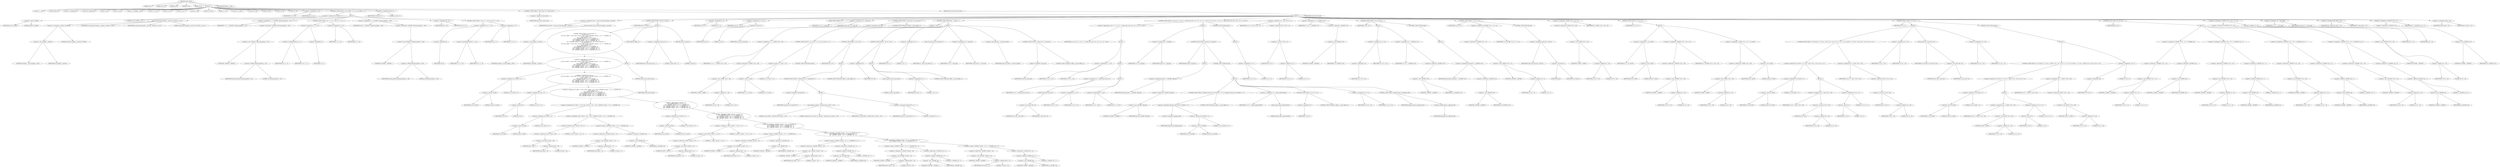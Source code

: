 digraph cache_insert {  
"1000119" [label = "(METHOD,cache_insert)" ]
"1000120" [label = "(PARAM,int a1)" ]
"1000121" [label = "(PARAM,void *cp)" ]
"1000122" [label = "(PARAM,int a3)" ]
"1000123" [label = "(PARAM,int a4)" ]
"1000124" [label = "(PARAM,int a5)" ]
"1000125" [label = "(BLOCK,,)" ]
"1000126" [label = "(LOCAL,v5: __int16)" ]
"1000127" [label = "(LOCAL,result: int)" ]
"1000128" [label = "(LOCAL,v7: unsigned int)" ]
"1000129" [label = "(LOCAL,v8: unsigned int)" ]
"1000130" [label = "(LOCAL,v9: int)" ]
"1000131" [label = "(LOCAL,v10: int)" ]
"1000132" [label = "(LOCAL,v11: unsigned __int16)" ]
"1000133" [label = "(LOCAL,v12: size_t)" ]
"1000134" [label = "(LOCAL,v13: int)" ]
"1000135" [label = "(LOCAL,v14: int *)" ]
"1000136" [label = "(LOCAL,v15: int)" ]
"1000137" [label = "(LOCAL,v16: char *)" ]
"1000138" [label = "(LOCAL,v17: int)" ]
"1000139" [label = "(LOCAL,v18: _BYTE *)" ]
"1000140" [label = "(LOCAL,v19: char)" ]
"1000141" [label = "(LOCAL,v20: int)" ]
"1000142" [label = "(LOCAL,v21: int)" ]
"1000143" [label = "(LOCAL,v22: int)" ]
"1000144" [label = "(<operator>.assignment,v5 = a5)" ]
"1000145" [label = "(IDENTIFIER,v5,v5 = a5)" ]
"1000146" [label = "(IDENTIFIER,a5,v5 = a5)" ]
"1000147" [label = "(CONTROL_STRUCTURE,if ( (a5 & 0x980) != 0 ),if ( (a5 & 0x980) != 0 ))" ]
"1000148" [label = "(<operator>.notEquals,(a5 & 0x980) != 0)" ]
"1000149" [label = "(<operator>.and,a5 & 0x980)" ]
"1000150" [label = "(IDENTIFIER,a5,a5 & 0x980)" ]
"1000151" [label = "(LITERAL,0x980,a5 & 0x980)" ]
"1000152" [label = "(LITERAL,0,(a5 & 0x980) != 0)" ]
"1000153" [label = "(BLOCK,,)" ]
"1000154" [label = "(log_query,log_query((unsigned __int16)a5 | 0x10000, a1, cp, 0))" ]
"1000155" [label = "(<operator>.or,(unsigned __int16)a5 | 0x10000)" ]
"1000156" [label = "(<operator>.cast,(unsigned __int16)a5)" ]
"1000157" [label = "(UNKNOWN,unsigned __int16,unsigned __int16)" ]
"1000158" [label = "(IDENTIFIER,a5,(unsigned __int16)a5)" ]
"1000159" [label = "(LITERAL,0x10000,(unsigned __int16)a5 | 0x10000)" ]
"1000160" [label = "(IDENTIFIER,a1,log_query((unsigned __int16)a5 | 0x10000, a1, cp, 0))" ]
"1000161" [label = "(IDENTIFIER,cp,log_query((unsigned __int16)a5 | 0x10000, a1, cp, 0))" ]
"1000162" [label = "(LITERAL,0,log_query((unsigned __int16)a5 | 0x10000, a1, cp, 0))" ]
"1000163" [label = "(<operator>.assignment,v7 = *(_DWORD *)(dnsmasq_daemon + 252))" ]
"1000164" [label = "(IDENTIFIER,v7,v7 = *(_DWORD *)(dnsmasq_daemon + 252))" ]
"1000165" [label = "(<operator>.indirection,*(_DWORD *)(dnsmasq_daemon + 252))" ]
"1000166" [label = "(<operator>.cast,(_DWORD *)(dnsmasq_daemon + 252))" ]
"1000167" [label = "(UNKNOWN,_DWORD *,_DWORD *)" ]
"1000168" [label = "(<operator>.addition,dnsmasq_daemon + 252)" ]
"1000169" [label = "(IDENTIFIER,dnsmasq_daemon,dnsmasq_daemon + 252)" ]
"1000170" [label = "(LITERAL,252,dnsmasq_daemon + 252)" ]
"1000171" [label = "(CONTROL_STRUCTURE,if ( a4 <= v7 || !v7 ),if ( a4 <= v7 || !v7 ))" ]
"1000172" [label = "(<operator>.logicalOr,a4 <= v7 || !v7)" ]
"1000173" [label = "(<operator>.lessEqualsThan,a4 <= v7)" ]
"1000174" [label = "(IDENTIFIER,a4,a4 <= v7)" ]
"1000175" [label = "(IDENTIFIER,v7,a4 <= v7)" ]
"1000176" [label = "(<operator>.logicalNot,!v7)" ]
"1000177" [label = "(IDENTIFIER,v7,!v7)" ]
"1000178" [label = "(<operator>.assignment,v7 = a4)" ]
"1000179" [label = "(IDENTIFIER,v7,v7 = a4)" ]
"1000180" [label = "(IDENTIFIER,a4,v7 = a4)" ]
"1000181" [label = "(<operator>.assignment,v8 = *(_DWORD *)(dnsmasq_daemon + 248))" ]
"1000182" [label = "(IDENTIFIER,v8,v8 = *(_DWORD *)(dnsmasq_daemon + 248))" ]
"1000183" [label = "(<operator>.indirection,*(_DWORD *)(dnsmasq_daemon + 248))" ]
"1000184" [label = "(<operator>.cast,(_DWORD *)(dnsmasq_daemon + 248))" ]
"1000185" [label = "(UNKNOWN,_DWORD *,_DWORD *)" ]
"1000186" [label = "(<operator>.addition,dnsmasq_daemon + 248)" ]
"1000187" [label = "(IDENTIFIER,dnsmasq_daemon,dnsmasq_daemon + 248)" ]
"1000188" [label = "(LITERAL,248,dnsmasq_daemon + 248)" ]
"1000189" [label = "(<operator>.assignment,a4 = v8)" ]
"1000190" [label = "(IDENTIFIER,a4,a4 = v8)" ]
"1000191" [label = "(IDENTIFIER,v8,a4 = v8)" ]
"1000192" [label = "(CONTROL_STRUCTURE,if ( !v8 || v7 >= v8 ),if ( !v8 || v7 >= v8 ))" ]
"1000193" [label = "(<operator>.logicalOr,!v8 || v7 >= v8)" ]
"1000194" [label = "(<operator>.logicalNot,!v8)" ]
"1000195" [label = "(IDENTIFIER,v8,!v8)" ]
"1000196" [label = "(<operator>.greaterEqualsThan,v7 >= v8)" ]
"1000197" [label = "(IDENTIFIER,v7,v7 >= v8)" ]
"1000198" [label = "(IDENTIFIER,v8,v7 >= v8)" ]
"1000199" [label = "(<operator>.assignment,a4 = v7)" ]
"1000200" [label = "(IDENTIFIER,a4,a4 = v7)" ]
"1000201" [label = "(IDENTIFIER,v7,a4 = v7)" ]
"1000202" [label = "(<operator>.assignment,result = 0)" ]
"1000203" [label = "(IDENTIFIER,result,result = 0)" ]
"1000204" [label = "(LITERAL,0,result = 0)" ]
"1000205" [label = "(CONTROL_STRUCTURE,if ( !insert_error ),if ( !insert_error ))" ]
"1000206" [label = "(<operator>.logicalNot,!insert_error)" ]
"1000207" [label = "(IDENTIFIER,insert_error,!insert_error)" ]
"1000208" [label = "(BLOCK,,)" ]
"1000209" [label = "(<operator>.assignment,result = cache_scan_free((unsigned __int16)a5))" ]
"1000210" [label = "(IDENTIFIER,result,result = cache_scan_free((unsigned __int16)a5))" ]
"1000211" [label = "(cache_scan_free,cache_scan_free((unsigned __int16)a5))" ]
"1000212" [label = "(<operator>.cast,(unsigned __int16)a5)" ]
"1000213" [label = "(UNKNOWN,unsigned __int16,unsigned __int16)" ]
"1000214" [label = "(IDENTIFIER,a5,(unsigned __int16)a5)" ]
"1000215" [label = "(CONTROL_STRUCTURE,if ( result ),if ( result ))" ]
"1000216" [label = "(IDENTIFIER,result,if ( result ))" ]
"1000217" [label = "(BLOCK,,)" ]
"1000218" [label = "(CONTROL_STRUCTURE,if ( (a5 & 0x180) != 0\n        && (a5 & 8) != 0\n        && ((a5 & 0x80) != 0 && *(char *)(result + 36) < 0 && *(_DWORD *)(result + 12) == *(_DWORD *)cp\n         || (a5 & 0x100) != 0\n         && (*(_BYTE *)(result + 37) & 1) != 0\n         && *(_DWORD *)(result + 12) == *(_DWORD *)cp\n         && *(_DWORD *)(result + 16) == *((_DWORD *)cp + 1)\n         && *(_DWORD *)(result + 20) == *((_DWORD *)cp + 2)\n         && *(_DWORD *)(result + 24) == *((_DWORD *)cp + 3)) ),if ( (a5 & 0x180) != 0\n        && (a5 & 8) != 0\n        && ((a5 & 0x80) != 0 && *(char *)(result + 36) < 0 && *(_DWORD *)(result + 12) == *(_DWORD *)cp\n         || (a5 & 0x100) != 0\n         && (*(_BYTE *)(result + 37) & 1) != 0\n         && *(_DWORD *)(result + 12) == *(_DWORD *)cp\n         && *(_DWORD *)(result + 16) == *((_DWORD *)cp + 1)\n         && *(_DWORD *)(result + 20) == *((_DWORD *)cp + 2)\n         && *(_DWORD *)(result + 24) == *((_DWORD *)cp + 3)) ))" ]
"1000219" [label = "(<operator>.logicalAnd,(a5 & 0x180) != 0\n        && (a5 & 8) != 0\n        && ((a5 & 0x80) != 0 && *(char *)(result + 36) < 0 && *(_DWORD *)(result + 12) == *(_DWORD *)cp\n         || (a5 & 0x100) != 0\n         && (*(_BYTE *)(result + 37) & 1) != 0\n         && *(_DWORD *)(result + 12) == *(_DWORD *)cp\n         && *(_DWORD *)(result + 16) == *((_DWORD *)cp + 1)\n         && *(_DWORD *)(result + 20) == *((_DWORD *)cp + 2)\n         && *(_DWORD *)(result + 24) == *((_DWORD *)cp + 3)))" ]
"1000220" [label = "(<operator>.notEquals,(a5 & 0x180) != 0)" ]
"1000221" [label = "(<operator>.and,a5 & 0x180)" ]
"1000222" [label = "(IDENTIFIER,a5,a5 & 0x180)" ]
"1000223" [label = "(LITERAL,0x180,a5 & 0x180)" ]
"1000224" [label = "(LITERAL,0,(a5 & 0x180) != 0)" ]
"1000225" [label = "(<operator>.logicalAnd,(a5 & 8) != 0\n        && ((a5 & 0x80) != 0 && *(char *)(result + 36) < 0 && *(_DWORD *)(result + 12) == *(_DWORD *)cp\n         || (a5 & 0x100) != 0\n         && (*(_BYTE *)(result + 37) & 1) != 0\n         && *(_DWORD *)(result + 12) == *(_DWORD *)cp\n         && *(_DWORD *)(result + 16) == *((_DWORD *)cp + 1)\n         && *(_DWORD *)(result + 20) == *((_DWORD *)cp + 2)\n         && *(_DWORD *)(result + 24) == *((_DWORD *)cp + 3)))" ]
"1000226" [label = "(<operator>.notEquals,(a5 & 8) != 0)" ]
"1000227" [label = "(<operator>.and,a5 & 8)" ]
"1000228" [label = "(IDENTIFIER,a5,a5 & 8)" ]
"1000229" [label = "(LITERAL,8,a5 & 8)" ]
"1000230" [label = "(LITERAL,0,(a5 & 8) != 0)" ]
"1000231" [label = "(<operator>.logicalOr,(a5 & 0x80) != 0 && *(char *)(result + 36) < 0 && *(_DWORD *)(result + 12) == *(_DWORD *)cp\n         || (a5 & 0x100) != 0\n         && (*(_BYTE *)(result + 37) & 1) != 0\n         && *(_DWORD *)(result + 12) == *(_DWORD *)cp\n         && *(_DWORD *)(result + 16) == *((_DWORD *)cp + 1)\n         && *(_DWORD *)(result + 20) == *((_DWORD *)cp + 2)\n         && *(_DWORD *)(result + 24) == *((_DWORD *)cp + 3))" ]
"1000232" [label = "(<operator>.logicalAnd,(a5 & 0x80) != 0 && *(char *)(result + 36) < 0 && *(_DWORD *)(result + 12) == *(_DWORD *)cp)" ]
"1000233" [label = "(<operator>.notEquals,(a5 & 0x80) != 0)" ]
"1000234" [label = "(<operator>.and,a5 & 0x80)" ]
"1000235" [label = "(IDENTIFIER,a5,a5 & 0x80)" ]
"1000236" [label = "(LITERAL,0x80,a5 & 0x80)" ]
"1000237" [label = "(LITERAL,0,(a5 & 0x80) != 0)" ]
"1000238" [label = "(<operator>.logicalAnd,*(char *)(result + 36) < 0 && *(_DWORD *)(result + 12) == *(_DWORD *)cp)" ]
"1000239" [label = "(<operator>.lessThan,*(char *)(result + 36) < 0)" ]
"1000240" [label = "(<operator>.indirection,*(char *)(result + 36))" ]
"1000241" [label = "(<operator>.cast,(char *)(result + 36))" ]
"1000242" [label = "(UNKNOWN,char *,char *)" ]
"1000243" [label = "(<operator>.addition,result + 36)" ]
"1000244" [label = "(IDENTIFIER,result,result + 36)" ]
"1000245" [label = "(LITERAL,36,result + 36)" ]
"1000246" [label = "(LITERAL,0,*(char *)(result + 36) < 0)" ]
"1000247" [label = "(<operator>.equals,*(_DWORD *)(result + 12) == *(_DWORD *)cp)" ]
"1000248" [label = "(<operator>.indirection,*(_DWORD *)(result + 12))" ]
"1000249" [label = "(<operator>.cast,(_DWORD *)(result + 12))" ]
"1000250" [label = "(UNKNOWN,_DWORD *,_DWORD *)" ]
"1000251" [label = "(<operator>.addition,result + 12)" ]
"1000252" [label = "(IDENTIFIER,result,result + 12)" ]
"1000253" [label = "(LITERAL,12,result + 12)" ]
"1000254" [label = "(<operator>.indirection,*(_DWORD *)cp)" ]
"1000255" [label = "(<operator>.cast,(_DWORD *)cp)" ]
"1000256" [label = "(UNKNOWN,_DWORD *,_DWORD *)" ]
"1000257" [label = "(IDENTIFIER,cp,(_DWORD *)cp)" ]
"1000258" [label = "(<operator>.logicalAnd,(a5 & 0x100) != 0\n         && (*(_BYTE *)(result + 37) & 1) != 0\n         && *(_DWORD *)(result + 12) == *(_DWORD *)cp\n         && *(_DWORD *)(result + 16) == *((_DWORD *)cp + 1)\n         && *(_DWORD *)(result + 20) == *((_DWORD *)cp + 2)\n         && *(_DWORD *)(result + 24) == *((_DWORD *)cp + 3))" ]
"1000259" [label = "(<operator>.notEquals,(a5 & 0x100) != 0)" ]
"1000260" [label = "(<operator>.and,a5 & 0x100)" ]
"1000261" [label = "(IDENTIFIER,a5,a5 & 0x100)" ]
"1000262" [label = "(LITERAL,0x100,a5 & 0x100)" ]
"1000263" [label = "(LITERAL,0,(a5 & 0x100) != 0)" ]
"1000264" [label = "(<operator>.logicalAnd,(*(_BYTE *)(result + 37) & 1) != 0\n         && *(_DWORD *)(result + 12) == *(_DWORD *)cp\n         && *(_DWORD *)(result + 16) == *((_DWORD *)cp + 1)\n         && *(_DWORD *)(result + 20) == *((_DWORD *)cp + 2)\n         && *(_DWORD *)(result + 24) == *((_DWORD *)cp + 3))" ]
"1000265" [label = "(<operator>.notEquals,(*(_BYTE *)(result + 37) & 1) != 0)" ]
"1000266" [label = "(<operator>.and,*(_BYTE *)(result + 37) & 1)" ]
"1000267" [label = "(<operator>.indirection,*(_BYTE *)(result + 37))" ]
"1000268" [label = "(<operator>.cast,(_BYTE *)(result + 37))" ]
"1000269" [label = "(UNKNOWN,_BYTE *,_BYTE *)" ]
"1000270" [label = "(<operator>.addition,result + 37)" ]
"1000271" [label = "(IDENTIFIER,result,result + 37)" ]
"1000272" [label = "(LITERAL,37,result + 37)" ]
"1000273" [label = "(LITERAL,1,*(_BYTE *)(result + 37) & 1)" ]
"1000274" [label = "(LITERAL,0,(*(_BYTE *)(result + 37) & 1) != 0)" ]
"1000275" [label = "(<operator>.logicalAnd,*(_DWORD *)(result + 12) == *(_DWORD *)cp\n         && *(_DWORD *)(result + 16) == *((_DWORD *)cp + 1)\n         && *(_DWORD *)(result + 20) == *((_DWORD *)cp + 2)\n         && *(_DWORD *)(result + 24) == *((_DWORD *)cp + 3))" ]
"1000276" [label = "(<operator>.equals,*(_DWORD *)(result + 12) == *(_DWORD *)cp)" ]
"1000277" [label = "(<operator>.indirection,*(_DWORD *)(result + 12))" ]
"1000278" [label = "(<operator>.cast,(_DWORD *)(result + 12))" ]
"1000279" [label = "(UNKNOWN,_DWORD *,_DWORD *)" ]
"1000280" [label = "(<operator>.addition,result + 12)" ]
"1000281" [label = "(IDENTIFIER,result,result + 12)" ]
"1000282" [label = "(LITERAL,12,result + 12)" ]
"1000283" [label = "(<operator>.indirection,*(_DWORD *)cp)" ]
"1000284" [label = "(<operator>.cast,(_DWORD *)cp)" ]
"1000285" [label = "(UNKNOWN,_DWORD *,_DWORD *)" ]
"1000286" [label = "(IDENTIFIER,cp,(_DWORD *)cp)" ]
"1000287" [label = "(<operator>.logicalAnd,*(_DWORD *)(result + 16) == *((_DWORD *)cp + 1)\n         && *(_DWORD *)(result + 20) == *((_DWORD *)cp + 2)\n         && *(_DWORD *)(result + 24) == *((_DWORD *)cp + 3))" ]
"1000288" [label = "(<operator>.equals,*(_DWORD *)(result + 16) == *((_DWORD *)cp + 1))" ]
"1000289" [label = "(<operator>.indirection,*(_DWORD *)(result + 16))" ]
"1000290" [label = "(<operator>.cast,(_DWORD *)(result + 16))" ]
"1000291" [label = "(UNKNOWN,_DWORD *,_DWORD *)" ]
"1000292" [label = "(<operator>.addition,result + 16)" ]
"1000293" [label = "(IDENTIFIER,result,result + 16)" ]
"1000294" [label = "(LITERAL,16,result + 16)" ]
"1000295" [label = "(<operator>.indirection,*((_DWORD *)cp + 1))" ]
"1000296" [label = "(<operator>.addition,(_DWORD *)cp + 1)" ]
"1000297" [label = "(<operator>.cast,(_DWORD *)cp)" ]
"1000298" [label = "(UNKNOWN,_DWORD *,_DWORD *)" ]
"1000299" [label = "(IDENTIFIER,cp,(_DWORD *)cp)" ]
"1000300" [label = "(LITERAL,1,(_DWORD *)cp + 1)" ]
"1000301" [label = "(<operator>.logicalAnd,*(_DWORD *)(result + 20) == *((_DWORD *)cp + 2)\n         && *(_DWORD *)(result + 24) == *((_DWORD *)cp + 3))" ]
"1000302" [label = "(<operator>.equals,*(_DWORD *)(result + 20) == *((_DWORD *)cp + 2))" ]
"1000303" [label = "(<operator>.indirection,*(_DWORD *)(result + 20))" ]
"1000304" [label = "(<operator>.cast,(_DWORD *)(result + 20))" ]
"1000305" [label = "(UNKNOWN,_DWORD *,_DWORD *)" ]
"1000306" [label = "(<operator>.addition,result + 20)" ]
"1000307" [label = "(IDENTIFIER,result,result + 20)" ]
"1000308" [label = "(LITERAL,20,result + 20)" ]
"1000309" [label = "(<operator>.indirection,*((_DWORD *)cp + 2))" ]
"1000310" [label = "(<operator>.addition,(_DWORD *)cp + 2)" ]
"1000311" [label = "(<operator>.cast,(_DWORD *)cp)" ]
"1000312" [label = "(UNKNOWN,_DWORD *,_DWORD *)" ]
"1000313" [label = "(IDENTIFIER,cp,(_DWORD *)cp)" ]
"1000314" [label = "(LITERAL,2,(_DWORD *)cp + 2)" ]
"1000315" [label = "(<operator>.equals,*(_DWORD *)(result + 24) == *((_DWORD *)cp + 3))" ]
"1000316" [label = "(<operator>.indirection,*(_DWORD *)(result + 24))" ]
"1000317" [label = "(<operator>.cast,(_DWORD *)(result + 24))" ]
"1000318" [label = "(UNKNOWN,_DWORD *,_DWORD *)" ]
"1000319" [label = "(<operator>.addition,result + 24)" ]
"1000320" [label = "(IDENTIFIER,result,result + 24)" ]
"1000321" [label = "(LITERAL,24,result + 24)" ]
"1000322" [label = "(<operator>.indirection,*((_DWORD *)cp + 3))" ]
"1000323" [label = "(<operator>.addition,(_DWORD *)cp + 3)" ]
"1000324" [label = "(<operator>.cast,(_DWORD *)cp)" ]
"1000325" [label = "(UNKNOWN,_DWORD *,_DWORD *)" ]
"1000326" [label = "(IDENTIFIER,cp,(_DWORD *)cp)" ]
"1000327" [label = "(LITERAL,3,(_DWORD *)cp + 3)" ]
"1000328" [label = "(BLOCK,,)" ]
"1000329" [label = "(RETURN,return result;,return result;)" ]
"1000330" [label = "(IDENTIFIER,result,return result;)" ]
"1000331" [label = "(JUMP_TARGET,LABEL_12)" ]
"1000332" [label = "(<operator>.assignment,insert_error = 1)" ]
"1000333" [label = "(IDENTIFIER,insert_error,insert_error = 1)" ]
"1000334" [label = "(LITERAL,1,insert_error = 1)" ]
"1000335" [label = "(RETURN,return 0;,return 0;)" ]
"1000336" [label = "(LITERAL,0,return 0;)" ]
"1000337" [label = "(<operator>.assignment,v9 = 0)" ]
"1000338" [label = "(IDENTIFIER,v9,v9 = 0)" ]
"1000339" [label = "(LITERAL,0,v9 = 0)" ]
"1000340" [label = "(<operator>.assignment,v20 = a5 & 4)" ]
"1000341" [label = "(IDENTIFIER,v20,v20 = a5 & 4)" ]
"1000342" [label = "(<operator>.and,a5 & 4)" ]
"1000343" [label = "(IDENTIFIER,a5,a5 & 4)" ]
"1000344" [label = "(LITERAL,4,a5 & 4)" ]
"1000345" [label = "(JUMP_TARGET,LABEL_21)" ]
"1000346" [label = "(<operator>.assignment,v10 = cache_tail)" ]
"1000347" [label = "(IDENTIFIER,v10,v10 = cache_tail)" ]
"1000348" [label = "(IDENTIFIER,cache_tail,v10 = cache_tail)" ]
"1000349" [label = "(CONTROL_STRUCTURE,if ( !cache_tail ),if ( !cache_tail ))" ]
"1000350" [label = "(<operator>.logicalNot,!cache_tail)" ]
"1000351" [label = "(IDENTIFIER,cache_tail,!cache_tail)" ]
"1000352" [label = "(CONTROL_STRUCTURE,goto LABEL_12;,goto LABEL_12;)" ]
"1000353" [label = "(CONTROL_STRUCTURE,while ( 1 ),while ( 1 ))" ]
"1000354" [label = "(LITERAL,1,while ( 1 ))" ]
"1000355" [label = "(BLOCK,,)" ]
"1000356" [label = "(<operator>.assignment,v11 = *(_WORD *)(v10 + 36))" ]
"1000357" [label = "(IDENTIFIER,v11,v11 = *(_WORD *)(v10 + 36))" ]
"1000358" [label = "(<operator>.indirection,*(_WORD *)(v10 + 36))" ]
"1000359" [label = "(<operator>.cast,(_WORD *)(v10 + 36))" ]
"1000360" [label = "(UNKNOWN,_WORD *,_WORD *)" ]
"1000361" [label = "(<operator>.addition,v10 + 36)" ]
"1000362" [label = "(IDENTIFIER,v10,v10 + 36)" ]
"1000363" [label = "(LITERAL,36,v10 + 36)" ]
"1000364" [label = "(CONTROL_STRUCTURE,if ( (v11 & 0xC) == 0 ),if ( (v11 & 0xC) == 0 ))" ]
"1000365" [label = "(<operator>.equals,(v11 & 0xC) == 0)" ]
"1000366" [label = "(<operator>.and,v11 & 0xC)" ]
"1000367" [label = "(IDENTIFIER,v11,v11 & 0xC)" ]
"1000368" [label = "(LITERAL,0xC,v11 & 0xC)" ]
"1000369" [label = "(LITERAL,0,(v11 & 0xC) == 0)" ]
"1000370" [label = "(CONTROL_STRUCTURE,break;,break;)" ]
"1000371" [label = "(CONTROL_STRUCTURE,if ( v9 ),if ( v9 ))" ]
"1000372" [label = "(IDENTIFIER,v9,if ( v9 ))" ]
"1000373" [label = "(BLOCK,,)" ]
"1000374" [label = "(CONTROL_STRUCTURE,if ( !warned_8375 ),if ( !warned_8375 ))" ]
"1000375" [label = "(<operator>.logicalNot,!warned_8375)" ]
"1000376" [label = "(IDENTIFIER,warned_8375,!warned_8375)" ]
"1000377" [label = "(BLOCK,,)" ]
"1000378" [label = "(my_syslog,my_syslog(3, \"Internal error in cache.\", v19))" ]
"1000379" [label = "(LITERAL,3,my_syslog(3, \"Internal error in cache.\", v19))" ]
"1000380" [label = "(LITERAL,\"Internal error in cache.\",my_syslog(3, \"Internal error in cache.\", v19))" ]
"1000381" [label = "(IDENTIFIER,v19,my_syslog(3, \"Internal error in cache.\", v19))" ]
"1000382" [label = "(<operator>.assignment,warned_8375 = 1)" ]
"1000383" [label = "(IDENTIFIER,warned_8375,warned_8375 = 1)" ]
"1000384" [label = "(LITERAL,1,warned_8375 = 1)" ]
"1000385" [label = "(CONTROL_STRUCTURE,goto LABEL_12;,goto LABEL_12;)" ]
"1000386" [label = "(CONTROL_STRUCTURE,if ( !v20 ),if ( !v20 ))" ]
"1000387" [label = "(<operator>.logicalNot,!v20)" ]
"1000388" [label = "(IDENTIFIER,v20,!v20)" ]
"1000389" [label = "(BLOCK,,)" ]
"1000390" [label = "(cache_scan_free,cache_scan_free(0))" ]
"1000391" [label = "(LITERAL,0,cache_scan_free(0))" ]
"1000392" [label = "(<operator>.assignment,v20 = 1)" ]
"1000393" [label = "(IDENTIFIER,v20,v20 = 1)" ]
"1000394" [label = "(LITERAL,1,v20 = 1)" ]
"1000395" [label = "(CONTROL_STRUCTURE,goto LABEL_21;,goto LABEL_21;)" ]
"1000396" [label = "(<operator>.assignment,v9 = 1)" ]
"1000397" [label = "(IDENTIFIER,v9,v9 = 1)" ]
"1000398" [label = "(LITERAL,1,v9 = 1)" ]
"1000399" [label = "(cache_scan_free,cache_scan_free(v11))" ]
"1000400" [label = "(IDENTIFIER,v11,cache_scan_free(v11))" ]
"1000401" [label = "(<operator>.assignment,v10 = cache_tail)" ]
"1000402" [label = "(IDENTIFIER,v10,v10 = cache_tail)" ]
"1000403" [label = "(IDENTIFIER,cache_tail,v10 = cache_tail)" ]
"1000404" [label = "(<operator>.preIncrement,++cache_live_freed)" ]
"1000405" [label = "(IDENTIFIER,cache_live_freed,++cache_live_freed)" ]
"1000406" [label = "(CONTROL_STRUCTURE,if ( !cache_tail ),if ( !cache_tail ))" ]
"1000407" [label = "(<operator>.logicalNot,!cache_tail)" ]
"1000408" [label = "(IDENTIFIER,cache_tail,!cache_tail)" ]
"1000409" [label = "(CONTROL_STRUCTURE,goto LABEL_12;,goto LABEL_12;)" ]
"1000410" [label = "(CONTROL_STRUCTURE,if ( a1 && (v21 = v10, v12 = strlen((const char *)a1), v10 = v21, v12 > 0x31) ),if ( a1 && (v21 = v10, v12 = strlen((const char *)a1), v10 = v21, v12 > 0x31) ))" ]
"1000411" [label = "(<operator>.logicalAnd,a1 && (v21 = v10, v12 = strlen((const char *)a1), v10 = v21, v12 > 0x31))" ]
"1000412" [label = "(IDENTIFIER,a1,a1 && (v21 = v10, v12 = strlen((const char *)a1), v10 = v21, v12 > 0x31))" ]
"1000413" [label = "(BLOCK,,)" ]
"1000414" [label = "(<operator>.assignment,v21 = v10)" ]
"1000415" [label = "(IDENTIFIER,v21,v21 = v10)" ]
"1000416" [label = "(IDENTIFIER,v10,v21 = v10)" ]
"1000417" [label = "(BLOCK,,)" ]
"1000418" [label = "(<operator>.assignment,v12 = strlen((const char *)a1))" ]
"1000419" [label = "(IDENTIFIER,v12,v12 = strlen((const char *)a1))" ]
"1000420" [label = "(strlen,strlen((const char *)a1))" ]
"1000421" [label = "(<operator>.cast,(const char *)a1)" ]
"1000422" [label = "(UNKNOWN,const char *,const char *)" ]
"1000423" [label = "(IDENTIFIER,a1,(const char *)a1)" ]
"1000424" [label = "(BLOCK,,)" ]
"1000425" [label = "(<operator>.assignment,v10 = v21)" ]
"1000426" [label = "(IDENTIFIER,v10,v10 = v21)" ]
"1000427" [label = "(IDENTIFIER,v21,v10 = v21)" ]
"1000428" [label = "(<operator>.greaterThan,v12 > 0x31)" ]
"1000429" [label = "(IDENTIFIER,v12,v12 > 0x31)" ]
"1000430" [label = "(LITERAL,0x31,v12 > 0x31)" ]
"1000431" [label = "(BLOCK,,)" ]
"1000432" [label = "(<operator>.assignment,v13 = big_free)" ]
"1000433" [label = "(IDENTIFIER,v13,v13 = big_free)" ]
"1000434" [label = "(IDENTIFIER,big_free,v13 = big_free)" ]
"1000435" [label = "(CONTROL_STRUCTURE,if ( big_free ),if ( big_free ))" ]
"1000436" [label = "(IDENTIFIER,big_free,if ( big_free ))" ]
"1000437" [label = "(BLOCK,,)" ]
"1000438" [label = "(<operator>.assignment,big_free = *(_DWORD *)big_free)" ]
"1000439" [label = "(IDENTIFIER,big_free,big_free = *(_DWORD *)big_free)" ]
"1000440" [label = "(<operator>.indirection,*(_DWORD *)big_free)" ]
"1000441" [label = "(<operator>.cast,(_DWORD *)big_free)" ]
"1000442" [label = "(UNKNOWN,_DWORD *,_DWORD *)" ]
"1000443" [label = "(IDENTIFIER,big_free,(_DWORD *)big_free)" ]
"1000444" [label = "(CONTROL_STRUCTURE,else,else)" ]
"1000445" [label = "(BLOCK,,)" ]
"1000446" [label = "(CONTROL_STRUCTURE,if ( !bignames_left && (a5 & 0x5000) == 0 ),if ( !bignames_left && (a5 & 0x5000) == 0 ))" ]
"1000447" [label = "(<operator>.logicalAnd,!bignames_left && (a5 & 0x5000) == 0)" ]
"1000448" [label = "(<operator>.logicalNot,!bignames_left)" ]
"1000449" [label = "(IDENTIFIER,bignames_left,!bignames_left)" ]
"1000450" [label = "(<operator>.equals,(a5 & 0x5000) == 0)" ]
"1000451" [label = "(<operator>.and,a5 & 0x5000)" ]
"1000452" [label = "(IDENTIFIER,a5,a5 & 0x5000)" ]
"1000453" [label = "(LITERAL,0x5000,a5 & 0x5000)" ]
"1000454" [label = "(LITERAL,0,(a5 & 0x5000) == 0)" ]
"1000455" [label = "(CONTROL_STRUCTURE,goto LABEL_12;,goto LABEL_12;)" ]
"1000456" [label = "(<operator>.assignment,v13 = whine_malloc(0x404u))" ]
"1000457" [label = "(IDENTIFIER,v13,v13 = whine_malloc(0x404u))" ]
"1000458" [label = "(whine_malloc,whine_malloc(0x404u))" ]
"1000459" [label = "(LITERAL,0x404u,whine_malloc(0x404u))" ]
"1000460" [label = "(CONTROL_STRUCTURE,if ( !v13 ),if ( !v13 ))" ]
"1000461" [label = "(<operator>.logicalNot,!v13)" ]
"1000462" [label = "(IDENTIFIER,v13,!v13)" ]
"1000463" [label = "(CONTROL_STRUCTURE,goto LABEL_12;,goto LABEL_12;)" ]
"1000464" [label = "(<operator>.assignment,v10 = v21)" ]
"1000465" [label = "(IDENTIFIER,v10,v10 = v21)" ]
"1000466" [label = "(IDENTIFIER,v21,v10 = v21)" ]
"1000467" [label = "(CONTROL_STRUCTURE,if ( bignames_left ),if ( bignames_left ))" ]
"1000468" [label = "(IDENTIFIER,bignames_left,if ( bignames_left ))" ]
"1000469" [label = "(<operator>.preDecrement,--bignames_left)" ]
"1000470" [label = "(IDENTIFIER,bignames_left,--bignames_left)" ]
"1000471" [label = "(CONTROL_STRUCTURE,else,else)" ]
"1000472" [label = "(BLOCK,,)" ]
"1000473" [label = "(<operator>.assignment,v13 = 0)" ]
"1000474" [label = "(IDENTIFIER,v13,v13 = 0)" ]
"1000475" [label = "(LITERAL,0,v13 = 0)" ]
"1000476" [label = "(<operator>.assignment,v14 = *(int **)(v10 + 4))" ]
"1000477" [label = "(IDENTIFIER,v14,v14 = *(int **)(v10 + 4))" ]
"1000478" [label = "(<operator>.indirection,*(int **)(v10 + 4))" ]
"1000479" [label = "(<operator>.cast,(int **)(v10 + 4))" ]
"1000480" [label = "(UNKNOWN,int **,int **)" ]
"1000481" [label = "(<operator>.addition,v10 + 4)" ]
"1000482" [label = "(IDENTIFIER,v10,v10 + 4)" ]
"1000483" [label = "(LITERAL,4,v10 + 4)" ]
"1000484" [label = "(<operator>.assignment,v15 = *(_DWORD *)v10)" ]
"1000485" [label = "(IDENTIFIER,v15,v15 = *(_DWORD *)v10)" ]
"1000486" [label = "(<operator>.indirection,*(_DWORD *)v10)" ]
"1000487" [label = "(<operator>.cast,(_DWORD *)v10)" ]
"1000488" [label = "(UNKNOWN,_DWORD *,_DWORD *)" ]
"1000489" [label = "(IDENTIFIER,v10,(_DWORD *)v10)" ]
"1000490" [label = "(CONTROL_STRUCTURE,if ( v14 ),if ( v14 ))" ]
"1000491" [label = "(IDENTIFIER,v14,if ( v14 ))" ]
"1000492" [label = "(BLOCK,,)" ]
"1000493" [label = "(<operator>.assignment,*v14 = v15)" ]
"1000494" [label = "(<operator>.indirection,*v14)" ]
"1000495" [label = "(IDENTIFIER,v14,*v14 = v15)" ]
"1000496" [label = "(IDENTIFIER,v15,*v14 = v15)" ]
"1000497" [label = "(<operator>.assignment,v15 = *(_DWORD *)v10)" ]
"1000498" [label = "(IDENTIFIER,v15,v15 = *(_DWORD *)v10)" ]
"1000499" [label = "(<operator>.indirection,*(_DWORD *)v10)" ]
"1000500" [label = "(<operator>.cast,(_DWORD *)v10)" ]
"1000501" [label = "(UNKNOWN,_DWORD *,_DWORD *)" ]
"1000502" [label = "(IDENTIFIER,v10,(_DWORD *)v10)" ]
"1000503" [label = "(CONTROL_STRUCTURE,else,else)" ]
"1000504" [label = "(BLOCK,,)" ]
"1000505" [label = "(<operator>.assignment,cache_head = *(_DWORD *)v10)" ]
"1000506" [label = "(IDENTIFIER,cache_head,cache_head = *(_DWORD *)v10)" ]
"1000507" [label = "(<operator>.indirection,*(_DWORD *)v10)" ]
"1000508" [label = "(<operator>.cast,(_DWORD *)v10)" ]
"1000509" [label = "(UNKNOWN,_DWORD *,_DWORD *)" ]
"1000510" [label = "(IDENTIFIER,v10,(_DWORD *)v10)" ]
"1000511" [label = "(CONTROL_STRUCTURE,if ( v15 ),if ( v15 ))" ]
"1000512" [label = "(IDENTIFIER,v15,if ( v15 ))" ]
"1000513" [label = "(<operator>.assignment,*(_DWORD *)(v15 + 4) = v14)" ]
"1000514" [label = "(<operator>.indirection,*(_DWORD *)(v15 + 4))" ]
"1000515" [label = "(<operator>.cast,(_DWORD *)(v15 + 4))" ]
"1000516" [label = "(UNKNOWN,_DWORD *,_DWORD *)" ]
"1000517" [label = "(<operator>.addition,v15 + 4)" ]
"1000518" [label = "(IDENTIFIER,v15,v15 + 4)" ]
"1000519" [label = "(LITERAL,4,v15 + 4)" ]
"1000520" [label = "(IDENTIFIER,v14,*(_DWORD *)(v15 + 4) = v14)" ]
"1000521" [label = "(CONTROL_STRUCTURE,else,else)" ]
"1000522" [label = "(<operator>.assignment,cache_tail = (int)v14)" ]
"1000523" [label = "(IDENTIFIER,cache_tail,cache_tail = (int)v14)" ]
"1000524" [label = "(<operator>.cast,(int)v14)" ]
"1000525" [label = "(UNKNOWN,int,int)" ]
"1000526" [label = "(IDENTIFIER,v14,(int)v14)" ]
"1000527" [label = "(<operator>.assignment,*(_WORD *)(v10 + 36) = a5)" ]
"1000528" [label = "(<operator>.indirection,*(_WORD *)(v10 + 36))" ]
"1000529" [label = "(<operator>.cast,(_WORD *)(v10 + 36))" ]
"1000530" [label = "(UNKNOWN,_WORD *,_WORD *)" ]
"1000531" [label = "(<operator>.addition,v10 + 36)" ]
"1000532" [label = "(IDENTIFIER,v10,v10 + 36)" ]
"1000533" [label = "(LITERAL,36,v10 + 36)" ]
"1000534" [label = "(IDENTIFIER,a5,*(_WORD *)(v10 + 36) = a5)" ]
"1000535" [label = "(CONTROL_STRUCTURE,if ( v13 ),if ( v13 ))" ]
"1000536" [label = "(IDENTIFIER,v13,if ( v13 ))" ]
"1000537" [label = "(BLOCK,,)" ]
"1000538" [label = "(<operator>.assignment,v5 = a5 | 0x200)" ]
"1000539" [label = "(IDENTIFIER,v5,v5 = a5 | 0x200)" ]
"1000540" [label = "(<operator>.or,a5 | 0x200)" ]
"1000541" [label = "(IDENTIFIER,a5,a5 | 0x200)" ]
"1000542" [label = "(LITERAL,0x200,a5 | 0x200)" ]
"1000543" [label = "(<operator>.assignment,*(_DWORD *)(v10 + 40) = v13)" ]
"1000544" [label = "(<operator>.indirection,*(_DWORD *)(v10 + 40))" ]
"1000545" [label = "(<operator>.cast,(_DWORD *)(v10 + 40))" ]
"1000546" [label = "(UNKNOWN,_DWORD *,_DWORD *)" ]
"1000547" [label = "(<operator>.addition,v10 + 40)" ]
"1000548" [label = "(IDENTIFIER,v10,v10 + 40)" ]
"1000549" [label = "(LITERAL,40,v10 + 40)" ]
"1000550" [label = "(IDENTIFIER,v13,*(_DWORD *)(v10 + 40) = v13)" ]
"1000551" [label = "(<operator>.assignment,*(_WORD *)(v10 + 36) = a5 | 0x200)" ]
"1000552" [label = "(<operator>.indirection,*(_WORD *)(v10 + 36))" ]
"1000553" [label = "(<operator>.cast,(_WORD *)(v10 + 36))" ]
"1000554" [label = "(UNKNOWN,_WORD *,_WORD *)" ]
"1000555" [label = "(<operator>.addition,v10 + 36)" ]
"1000556" [label = "(IDENTIFIER,v10,v10 + 36)" ]
"1000557" [label = "(LITERAL,36,v10 + 36)" ]
"1000558" [label = "(<operator>.or,a5 | 0x200)" ]
"1000559" [label = "(IDENTIFIER,a5,a5 | 0x200)" ]
"1000560" [label = "(LITERAL,0x200,a5 | 0x200)" ]
"1000561" [label = "(CONTROL_STRUCTURE,if ( a1 ),if ( a1 ))" ]
"1000562" [label = "(IDENTIFIER,a1,if ( a1 ))" ]
"1000563" [label = "(BLOCK,,)" ]
"1000564" [label = "(CONTROL_STRUCTURE,if ( (v5 & 0x200) != 0 || (v16 = (char *)(v10 + 40), (v5 & 2) != 0) ),if ( (v5 & 0x200) != 0 || (v16 = (char *)(v10 + 40), (v5 & 2) != 0) ))" ]
"1000565" [label = "(<operator>.logicalOr,(v5 & 0x200) != 0 || (v16 = (char *)(v10 + 40), (v5 & 2) != 0))" ]
"1000566" [label = "(<operator>.notEquals,(v5 & 0x200) != 0)" ]
"1000567" [label = "(<operator>.and,v5 & 0x200)" ]
"1000568" [label = "(IDENTIFIER,v5,v5 & 0x200)" ]
"1000569" [label = "(LITERAL,0x200,v5 & 0x200)" ]
"1000570" [label = "(LITERAL,0,(v5 & 0x200) != 0)" ]
"1000571" [label = "(BLOCK,,)" ]
"1000572" [label = "(<operator>.assignment,v16 = (char *)(v10 + 40))" ]
"1000573" [label = "(IDENTIFIER,v16,v16 = (char *)(v10 + 40))" ]
"1000574" [label = "(<operator>.cast,(char *)(v10 + 40))" ]
"1000575" [label = "(UNKNOWN,char *,char *)" ]
"1000576" [label = "(<operator>.addition,v10 + 40)" ]
"1000577" [label = "(IDENTIFIER,v10,v10 + 40)" ]
"1000578" [label = "(LITERAL,40,v10 + 40)" ]
"1000579" [label = "(<operator>.notEquals,(v5 & 2) != 0)" ]
"1000580" [label = "(<operator>.and,v5 & 2)" ]
"1000581" [label = "(IDENTIFIER,v5,v5 & 2)" ]
"1000582" [label = "(LITERAL,2,v5 & 2)" ]
"1000583" [label = "(LITERAL,0,(v5 & 2) != 0)" ]
"1000584" [label = "(<operator>.assignment,v16 = *(char **)(v10 + 40))" ]
"1000585" [label = "(IDENTIFIER,v16,v16 = *(char **)(v10 + 40))" ]
"1000586" [label = "(<operator>.indirection,*(char **)(v10 + 40))" ]
"1000587" [label = "(<operator>.cast,(char **)(v10 + 40))" ]
"1000588" [label = "(UNKNOWN,char **,char **)" ]
"1000589" [label = "(<operator>.addition,v10 + 40)" ]
"1000590" [label = "(IDENTIFIER,v10,v10 + 40)" ]
"1000591" [label = "(LITERAL,40,v10 + 40)" ]
"1000592" [label = "(<operator>.assignment,v22 = v10)" ]
"1000593" [label = "(IDENTIFIER,v22,v22 = v10)" ]
"1000594" [label = "(IDENTIFIER,v10,v22 = v10)" ]
"1000595" [label = "(strcpy,strcpy(v16, (const char *)a1))" ]
"1000596" [label = "(IDENTIFIER,v16,strcpy(v16, (const char *)a1))" ]
"1000597" [label = "(<operator>.cast,(const char *)a1)" ]
"1000598" [label = "(UNKNOWN,const char *,const char *)" ]
"1000599" [label = "(IDENTIFIER,a1,(const char *)a1)" ]
"1000600" [label = "(<operator>.assignment,v10 = v22)" ]
"1000601" [label = "(IDENTIFIER,v10,v10 = v22)" ]
"1000602" [label = "(IDENTIFIER,v22,v10 = v22)" ]
"1000603" [label = "(CONTROL_STRUCTURE,else,else)" ]
"1000604" [label = "(BLOCK,,)" ]
"1000605" [label = "(CONTROL_STRUCTURE,if ( (v5 & 0x200) != 0 || (v18 = (_BYTE *)(v10 + 40), (v5 & 2) != 0) ),if ( (v5 & 0x200) != 0 || (v18 = (_BYTE *)(v10 + 40), (v5 & 2) != 0) ))" ]
"1000606" [label = "(<operator>.logicalOr,(v5 & 0x200) != 0 || (v18 = (_BYTE *)(v10 + 40), (v5 & 2) != 0))" ]
"1000607" [label = "(<operator>.notEquals,(v5 & 0x200) != 0)" ]
"1000608" [label = "(<operator>.and,v5 & 0x200)" ]
"1000609" [label = "(IDENTIFIER,v5,v5 & 0x200)" ]
"1000610" [label = "(LITERAL,0x200,v5 & 0x200)" ]
"1000611" [label = "(LITERAL,0,(v5 & 0x200) != 0)" ]
"1000612" [label = "(BLOCK,,)" ]
"1000613" [label = "(<operator>.assignment,v18 = (_BYTE *)(v10 + 40))" ]
"1000614" [label = "(IDENTIFIER,v18,v18 = (_BYTE *)(v10 + 40))" ]
"1000615" [label = "(<operator>.cast,(_BYTE *)(v10 + 40))" ]
"1000616" [label = "(UNKNOWN,_BYTE *,_BYTE *)" ]
"1000617" [label = "(<operator>.addition,v10 + 40)" ]
"1000618" [label = "(IDENTIFIER,v10,v10 + 40)" ]
"1000619" [label = "(LITERAL,40,v10 + 40)" ]
"1000620" [label = "(<operator>.notEquals,(v5 & 2) != 0)" ]
"1000621" [label = "(<operator>.and,v5 & 2)" ]
"1000622" [label = "(IDENTIFIER,v5,v5 & 2)" ]
"1000623" [label = "(LITERAL,2,v5 & 2)" ]
"1000624" [label = "(LITERAL,0,(v5 & 2) != 0)" ]
"1000625" [label = "(<operator>.assignment,v18 = *(_BYTE **)(v10 + 40))" ]
"1000626" [label = "(IDENTIFIER,v18,v18 = *(_BYTE **)(v10 + 40))" ]
"1000627" [label = "(<operator>.indirection,*(_BYTE **)(v10 + 40))" ]
"1000628" [label = "(<operator>.cast,(_BYTE **)(v10 + 40))" ]
"1000629" [label = "(UNKNOWN,_BYTE **,_BYTE **)" ]
"1000630" [label = "(<operator>.addition,v10 + 40)" ]
"1000631" [label = "(IDENTIFIER,v10,v10 + 40)" ]
"1000632" [label = "(LITERAL,40,v10 + 40)" ]
"1000633" [label = "(<operator>.assignment,*v18 = 0)" ]
"1000634" [label = "(<operator>.indirection,*v18)" ]
"1000635" [label = "(IDENTIFIER,v18,*v18 = 0)" ]
"1000636" [label = "(LITERAL,0,*v18 = 0)" ]
"1000637" [label = "(CONTROL_STRUCTURE,if ( cp ),if ( cp ))" ]
"1000638" [label = "(IDENTIFIER,cp,if ( cp ))" ]
"1000639" [label = "(BLOCK,,)" ]
"1000640" [label = "(<operator>.assignment,*(_DWORD *)(v10 + 12) = *(_DWORD *)cp)" ]
"1000641" [label = "(<operator>.indirection,*(_DWORD *)(v10 + 12))" ]
"1000642" [label = "(<operator>.cast,(_DWORD *)(v10 + 12))" ]
"1000643" [label = "(UNKNOWN,_DWORD *,_DWORD *)" ]
"1000644" [label = "(<operator>.addition,v10 + 12)" ]
"1000645" [label = "(IDENTIFIER,v10,v10 + 12)" ]
"1000646" [label = "(LITERAL,12,v10 + 12)" ]
"1000647" [label = "(<operator>.indirection,*(_DWORD *)cp)" ]
"1000648" [label = "(<operator>.cast,(_DWORD *)cp)" ]
"1000649" [label = "(UNKNOWN,_DWORD *,_DWORD *)" ]
"1000650" [label = "(IDENTIFIER,cp,(_DWORD *)cp)" ]
"1000651" [label = "(<operator>.assignment,*(_DWORD *)(v10 + 16) = *((_DWORD *)cp + 1))" ]
"1000652" [label = "(<operator>.indirection,*(_DWORD *)(v10 + 16))" ]
"1000653" [label = "(<operator>.cast,(_DWORD *)(v10 + 16))" ]
"1000654" [label = "(UNKNOWN,_DWORD *,_DWORD *)" ]
"1000655" [label = "(<operator>.addition,v10 + 16)" ]
"1000656" [label = "(IDENTIFIER,v10,v10 + 16)" ]
"1000657" [label = "(LITERAL,16,v10 + 16)" ]
"1000658" [label = "(<operator>.indirection,*((_DWORD *)cp + 1))" ]
"1000659" [label = "(<operator>.addition,(_DWORD *)cp + 1)" ]
"1000660" [label = "(<operator>.cast,(_DWORD *)cp)" ]
"1000661" [label = "(UNKNOWN,_DWORD *,_DWORD *)" ]
"1000662" [label = "(IDENTIFIER,cp,(_DWORD *)cp)" ]
"1000663" [label = "(LITERAL,1,(_DWORD *)cp + 1)" ]
"1000664" [label = "(<operator>.assignment,*(_DWORD *)(v10 + 20) = *((_DWORD *)cp + 2))" ]
"1000665" [label = "(<operator>.indirection,*(_DWORD *)(v10 + 20))" ]
"1000666" [label = "(<operator>.cast,(_DWORD *)(v10 + 20))" ]
"1000667" [label = "(UNKNOWN,_DWORD *,_DWORD *)" ]
"1000668" [label = "(<operator>.addition,v10 + 20)" ]
"1000669" [label = "(IDENTIFIER,v10,v10 + 20)" ]
"1000670" [label = "(LITERAL,20,v10 + 20)" ]
"1000671" [label = "(<operator>.indirection,*((_DWORD *)cp + 2))" ]
"1000672" [label = "(<operator>.addition,(_DWORD *)cp + 2)" ]
"1000673" [label = "(<operator>.cast,(_DWORD *)cp)" ]
"1000674" [label = "(UNKNOWN,_DWORD *,_DWORD *)" ]
"1000675" [label = "(IDENTIFIER,cp,(_DWORD *)cp)" ]
"1000676" [label = "(LITERAL,2,(_DWORD *)cp + 2)" ]
"1000677" [label = "(<operator>.assignment,*(_DWORD *)(v10 + 24) = *((_DWORD *)cp + 3))" ]
"1000678" [label = "(<operator>.indirection,*(_DWORD *)(v10 + 24))" ]
"1000679" [label = "(<operator>.cast,(_DWORD *)(v10 + 24))" ]
"1000680" [label = "(UNKNOWN,_DWORD *,_DWORD *)" ]
"1000681" [label = "(<operator>.addition,v10 + 24)" ]
"1000682" [label = "(IDENTIFIER,v10,v10 + 24)" ]
"1000683" [label = "(LITERAL,24,v10 + 24)" ]
"1000684" [label = "(<operator>.indirection,*((_DWORD *)cp + 3))" ]
"1000685" [label = "(<operator>.addition,(_DWORD *)cp + 3)" ]
"1000686" [label = "(<operator>.cast,(_DWORD *)cp)" ]
"1000687" [label = "(UNKNOWN,_DWORD *,_DWORD *)" ]
"1000688" [label = "(IDENTIFIER,cp,(_DWORD *)cp)" ]
"1000689" [label = "(LITERAL,3,(_DWORD *)cp + 3)" ]
"1000690" [label = "(<operator>.assignment,*(_DWORD *)(v10 + 28) = a3 + a4)" ]
"1000691" [label = "(<operator>.indirection,*(_DWORD *)(v10 + 28))" ]
"1000692" [label = "(<operator>.cast,(_DWORD *)(v10 + 28))" ]
"1000693" [label = "(UNKNOWN,_DWORD *,_DWORD *)" ]
"1000694" [label = "(<operator>.addition,v10 + 28)" ]
"1000695" [label = "(IDENTIFIER,v10,v10 + 28)" ]
"1000696" [label = "(LITERAL,28,v10 + 28)" ]
"1000697" [label = "(<operator>.addition,a3 + a4)" ]
"1000698" [label = "(IDENTIFIER,a3,a3 + a4)" ]
"1000699" [label = "(IDENTIFIER,a4,a3 + a4)" ]
"1000700" [label = "(<operator>.assignment,v17 = new_chain)" ]
"1000701" [label = "(IDENTIFIER,v17,v17 = new_chain)" ]
"1000702" [label = "(IDENTIFIER,new_chain,v17 = new_chain)" ]
"1000703" [label = "(<operator>.assignment,new_chain = v10)" ]
"1000704" [label = "(IDENTIFIER,new_chain,new_chain = v10)" ]
"1000705" [label = "(IDENTIFIER,v10,new_chain = v10)" ]
"1000706" [label = "(<operator>.assignment,*(_DWORD *)v10 = v17)" ]
"1000707" [label = "(<operator>.indirection,*(_DWORD *)v10)" ]
"1000708" [label = "(<operator>.cast,(_DWORD *)v10)" ]
"1000709" [label = "(UNKNOWN,_DWORD *,_DWORD *)" ]
"1000710" [label = "(IDENTIFIER,v10,(_DWORD *)v10)" ]
"1000711" [label = "(IDENTIFIER,v17,*(_DWORD *)v10 = v17)" ]
"1000712" [label = "(<operator>.assignment,result = v10)" ]
"1000713" [label = "(IDENTIFIER,result,result = v10)" ]
"1000714" [label = "(IDENTIFIER,v10,result = v10)" ]
"1000715" [label = "(RETURN,return result;,return result;)" ]
"1000716" [label = "(IDENTIFIER,result,return result;)" ]
"1000717" [label = "(METHOD_RETURN,int __cdecl)" ]
  "1000119" -> "1000120" 
  "1000119" -> "1000121" 
  "1000119" -> "1000122" 
  "1000119" -> "1000123" 
  "1000119" -> "1000124" 
  "1000119" -> "1000125" 
  "1000119" -> "1000717" 
  "1000125" -> "1000126" 
  "1000125" -> "1000127" 
  "1000125" -> "1000128" 
  "1000125" -> "1000129" 
  "1000125" -> "1000130" 
  "1000125" -> "1000131" 
  "1000125" -> "1000132" 
  "1000125" -> "1000133" 
  "1000125" -> "1000134" 
  "1000125" -> "1000135" 
  "1000125" -> "1000136" 
  "1000125" -> "1000137" 
  "1000125" -> "1000138" 
  "1000125" -> "1000139" 
  "1000125" -> "1000140" 
  "1000125" -> "1000141" 
  "1000125" -> "1000142" 
  "1000125" -> "1000143" 
  "1000125" -> "1000144" 
  "1000125" -> "1000147" 
  "1000125" -> "1000202" 
  "1000125" -> "1000205" 
  "1000125" -> "1000715" 
  "1000144" -> "1000145" 
  "1000144" -> "1000146" 
  "1000147" -> "1000148" 
  "1000147" -> "1000153" 
  "1000148" -> "1000149" 
  "1000148" -> "1000152" 
  "1000149" -> "1000150" 
  "1000149" -> "1000151" 
  "1000153" -> "1000154" 
  "1000153" -> "1000163" 
  "1000153" -> "1000171" 
  "1000153" -> "1000181" 
  "1000153" -> "1000189" 
  "1000153" -> "1000192" 
  "1000154" -> "1000155" 
  "1000154" -> "1000160" 
  "1000154" -> "1000161" 
  "1000154" -> "1000162" 
  "1000155" -> "1000156" 
  "1000155" -> "1000159" 
  "1000156" -> "1000157" 
  "1000156" -> "1000158" 
  "1000163" -> "1000164" 
  "1000163" -> "1000165" 
  "1000165" -> "1000166" 
  "1000166" -> "1000167" 
  "1000166" -> "1000168" 
  "1000168" -> "1000169" 
  "1000168" -> "1000170" 
  "1000171" -> "1000172" 
  "1000171" -> "1000178" 
  "1000172" -> "1000173" 
  "1000172" -> "1000176" 
  "1000173" -> "1000174" 
  "1000173" -> "1000175" 
  "1000176" -> "1000177" 
  "1000178" -> "1000179" 
  "1000178" -> "1000180" 
  "1000181" -> "1000182" 
  "1000181" -> "1000183" 
  "1000183" -> "1000184" 
  "1000184" -> "1000185" 
  "1000184" -> "1000186" 
  "1000186" -> "1000187" 
  "1000186" -> "1000188" 
  "1000189" -> "1000190" 
  "1000189" -> "1000191" 
  "1000192" -> "1000193" 
  "1000192" -> "1000199" 
  "1000193" -> "1000194" 
  "1000193" -> "1000196" 
  "1000194" -> "1000195" 
  "1000196" -> "1000197" 
  "1000196" -> "1000198" 
  "1000199" -> "1000200" 
  "1000199" -> "1000201" 
  "1000202" -> "1000203" 
  "1000202" -> "1000204" 
  "1000205" -> "1000206" 
  "1000205" -> "1000208" 
  "1000206" -> "1000207" 
  "1000208" -> "1000209" 
  "1000208" -> "1000215" 
  "1000208" -> "1000337" 
  "1000208" -> "1000340" 
  "1000208" -> "1000345" 
  "1000208" -> "1000346" 
  "1000208" -> "1000349" 
  "1000208" -> "1000353" 
  "1000208" -> "1000410" 
  "1000208" -> "1000476" 
  "1000208" -> "1000484" 
  "1000208" -> "1000490" 
  "1000208" -> "1000511" 
  "1000208" -> "1000527" 
  "1000208" -> "1000535" 
  "1000208" -> "1000561" 
  "1000208" -> "1000637" 
  "1000208" -> "1000690" 
  "1000208" -> "1000700" 
  "1000208" -> "1000703" 
  "1000208" -> "1000706" 
  "1000208" -> "1000712" 
  "1000209" -> "1000210" 
  "1000209" -> "1000211" 
  "1000211" -> "1000212" 
  "1000212" -> "1000213" 
  "1000212" -> "1000214" 
  "1000215" -> "1000216" 
  "1000215" -> "1000217" 
  "1000217" -> "1000218" 
  "1000217" -> "1000331" 
  "1000217" -> "1000332" 
  "1000217" -> "1000335" 
  "1000218" -> "1000219" 
  "1000218" -> "1000328" 
  "1000219" -> "1000220" 
  "1000219" -> "1000225" 
  "1000220" -> "1000221" 
  "1000220" -> "1000224" 
  "1000221" -> "1000222" 
  "1000221" -> "1000223" 
  "1000225" -> "1000226" 
  "1000225" -> "1000231" 
  "1000226" -> "1000227" 
  "1000226" -> "1000230" 
  "1000227" -> "1000228" 
  "1000227" -> "1000229" 
  "1000231" -> "1000232" 
  "1000231" -> "1000258" 
  "1000232" -> "1000233" 
  "1000232" -> "1000238" 
  "1000233" -> "1000234" 
  "1000233" -> "1000237" 
  "1000234" -> "1000235" 
  "1000234" -> "1000236" 
  "1000238" -> "1000239" 
  "1000238" -> "1000247" 
  "1000239" -> "1000240" 
  "1000239" -> "1000246" 
  "1000240" -> "1000241" 
  "1000241" -> "1000242" 
  "1000241" -> "1000243" 
  "1000243" -> "1000244" 
  "1000243" -> "1000245" 
  "1000247" -> "1000248" 
  "1000247" -> "1000254" 
  "1000248" -> "1000249" 
  "1000249" -> "1000250" 
  "1000249" -> "1000251" 
  "1000251" -> "1000252" 
  "1000251" -> "1000253" 
  "1000254" -> "1000255" 
  "1000255" -> "1000256" 
  "1000255" -> "1000257" 
  "1000258" -> "1000259" 
  "1000258" -> "1000264" 
  "1000259" -> "1000260" 
  "1000259" -> "1000263" 
  "1000260" -> "1000261" 
  "1000260" -> "1000262" 
  "1000264" -> "1000265" 
  "1000264" -> "1000275" 
  "1000265" -> "1000266" 
  "1000265" -> "1000274" 
  "1000266" -> "1000267" 
  "1000266" -> "1000273" 
  "1000267" -> "1000268" 
  "1000268" -> "1000269" 
  "1000268" -> "1000270" 
  "1000270" -> "1000271" 
  "1000270" -> "1000272" 
  "1000275" -> "1000276" 
  "1000275" -> "1000287" 
  "1000276" -> "1000277" 
  "1000276" -> "1000283" 
  "1000277" -> "1000278" 
  "1000278" -> "1000279" 
  "1000278" -> "1000280" 
  "1000280" -> "1000281" 
  "1000280" -> "1000282" 
  "1000283" -> "1000284" 
  "1000284" -> "1000285" 
  "1000284" -> "1000286" 
  "1000287" -> "1000288" 
  "1000287" -> "1000301" 
  "1000288" -> "1000289" 
  "1000288" -> "1000295" 
  "1000289" -> "1000290" 
  "1000290" -> "1000291" 
  "1000290" -> "1000292" 
  "1000292" -> "1000293" 
  "1000292" -> "1000294" 
  "1000295" -> "1000296" 
  "1000296" -> "1000297" 
  "1000296" -> "1000300" 
  "1000297" -> "1000298" 
  "1000297" -> "1000299" 
  "1000301" -> "1000302" 
  "1000301" -> "1000315" 
  "1000302" -> "1000303" 
  "1000302" -> "1000309" 
  "1000303" -> "1000304" 
  "1000304" -> "1000305" 
  "1000304" -> "1000306" 
  "1000306" -> "1000307" 
  "1000306" -> "1000308" 
  "1000309" -> "1000310" 
  "1000310" -> "1000311" 
  "1000310" -> "1000314" 
  "1000311" -> "1000312" 
  "1000311" -> "1000313" 
  "1000315" -> "1000316" 
  "1000315" -> "1000322" 
  "1000316" -> "1000317" 
  "1000317" -> "1000318" 
  "1000317" -> "1000319" 
  "1000319" -> "1000320" 
  "1000319" -> "1000321" 
  "1000322" -> "1000323" 
  "1000323" -> "1000324" 
  "1000323" -> "1000327" 
  "1000324" -> "1000325" 
  "1000324" -> "1000326" 
  "1000328" -> "1000329" 
  "1000329" -> "1000330" 
  "1000332" -> "1000333" 
  "1000332" -> "1000334" 
  "1000335" -> "1000336" 
  "1000337" -> "1000338" 
  "1000337" -> "1000339" 
  "1000340" -> "1000341" 
  "1000340" -> "1000342" 
  "1000342" -> "1000343" 
  "1000342" -> "1000344" 
  "1000346" -> "1000347" 
  "1000346" -> "1000348" 
  "1000349" -> "1000350" 
  "1000349" -> "1000352" 
  "1000350" -> "1000351" 
  "1000353" -> "1000354" 
  "1000353" -> "1000355" 
  "1000355" -> "1000356" 
  "1000355" -> "1000364" 
  "1000355" -> "1000371" 
  "1000355" -> "1000386" 
  "1000355" -> "1000396" 
  "1000355" -> "1000399" 
  "1000355" -> "1000401" 
  "1000355" -> "1000404" 
  "1000355" -> "1000406" 
  "1000356" -> "1000357" 
  "1000356" -> "1000358" 
  "1000358" -> "1000359" 
  "1000359" -> "1000360" 
  "1000359" -> "1000361" 
  "1000361" -> "1000362" 
  "1000361" -> "1000363" 
  "1000364" -> "1000365" 
  "1000364" -> "1000370" 
  "1000365" -> "1000366" 
  "1000365" -> "1000369" 
  "1000366" -> "1000367" 
  "1000366" -> "1000368" 
  "1000371" -> "1000372" 
  "1000371" -> "1000373" 
  "1000373" -> "1000374" 
  "1000373" -> "1000385" 
  "1000374" -> "1000375" 
  "1000374" -> "1000377" 
  "1000375" -> "1000376" 
  "1000377" -> "1000378" 
  "1000377" -> "1000382" 
  "1000378" -> "1000379" 
  "1000378" -> "1000380" 
  "1000378" -> "1000381" 
  "1000382" -> "1000383" 
  "1000382" -> "1000384" 
  "1000386" -> "1000387" 
  "1000386" -> "1000389" 
  "1000387" -> "1000388" 
  "1000389" -> "1000390" 
  "1000389" -> "1000392" 
  "1000389" -> "1000395" 
  "1000390" -> "1000391" 
  "1000392" -> "1000393" 
  "1000392" -> "1000394" 
  "1000396" -> "1000397" 
  "1000396" -> "1000398" 
  "1000399" -> "1000400" 
  "1000401" -> "1000402" 
  "1000401" -> "1000403" 
  "1000404" -> "1000405" 
  "1000406" -> "1000407" 
  "1000406" -> "1000409" 
  "1000407" -> "1000408" 
  "1000410" -> "1000411" 
  "1000410" -> "1000431" 
  "1000410" -> "1000471" 
  "1000411" -> "1000412" 
  "1000411" -> "1000413" 
  "1000413" -> "1000414" 
  "1000413" -> "1000417" 
  "1000414" -> "1000415" 
  "1000414" -> "1000416" 
  "1000417" -> "1000418" 
  "1000417" -> "1000424" 
  "1000418" -> "1000419" 
  "1000418" -> "1000420" 
  "1000420" -> "1000421" 
  "1000421" -> "1000422" 
  "1000421" -> "1000423" 
  "1000424" -> "1000425" 
  "1000424" -> "1000428" 
  "1000425" -> "1000426" 
  "1000425" -> "1000427" 
  "1000428" -> "1000429" 
  "1000428" -> "1000430" 
  "1000431" -> "1000432" 
  "1000431" -> "1000435" 
  "1000432" -> "1000433" 
  "1000432" -> "1000434" 
  "1000435" -> "1000436" 
  "1000435" -> "1000437" 
  "1000435" -> "1000444" 
  "1000437" -> "1000438" 
  "1000438" -> "1000439" 
  "1000438" -> "1000440" 
  "1000440" -> "1000441" 
  "1000441" -> "1000442" 
  "1000441" -> "1000443" 
  "1000444" -> "1000445" 
  "1000445" -> "1000446" 
  "1000445" -> "1000456" 
  "1000445" -> "1000460" 
  "1000445" -> "1000464" 
  "1000445" -> "1000467" 
  "1000446" -> "1000447" 
  "1000446" -> "1000455" 
  "1000447" -> "1000448" 
  "1000447" -> "1000450" 
  "1000448" -> "1000449" 
  "1000450" -> "1000451" 
  "1000450" -> "1000454" 
  "1000451" -> "1000452" 
  "1000451" -> "1000453" 
  "1000456" -> "1000457" 
  "1000456" -> "1000458" 
  "1000458" -> "1000459" 
  "1000460" -> "1000461" 
  "1000460" -> "1000463" 
  "1000461" -> "1000462" 
  "1000464" -> "1000465" 
  "1000464" -> "1000466" 
  "1000467" -> "1000468" 
  "1000467" -> "1000469" 
  "1000469" -> "1000470" 
  "1000471" -> "1000472" 
  "1000472" -> "1000473" 
  "1000473" -> "1000474" 
  "1000473" -> "1000475" 
  "1000476" -> "1000477" 
  "1000476" -> "1000478" 
  "1000478" -> "1000479" 
  "1000479" -> "1000480" 
  "1000479" -> "1000481" 
  "1000481" -> "1000482" 
  "1000481" -> "1000483" 
  "1000484" -> "1000485" 
  "1000484" -> "1000486" 
  "1000486" -> "1000487" 
  "1000487" -> "1000488" 
  "1000487" -> "1000489" 
  "1000490" -> "1000491" 
  "1000490" -> "1000492" 
  "1000490" -> "1000503" 
  "1000492" -> "1000493" 
  "1000492" -> "1000497" 
  "1000493" -> "1000494" 
  "1000493" -> "1000496" 
  "1000494" -> "1000495" 
  "1000497" -> "1000498" 
  "1000497" -> "1000499" 
  "1000499" -> "1000500" 
  "1000500" -> "1000501" 
  "1000500" -> "1000502" 
  "1000503" -> "1000504" 
  "1000504" -> "1000505" 
  "1000505" -> "1000506" 
  "1000505" -> "1000507" 
  "1000507" -> "1000508" 
  "1000508" -> "1000509" 
  "1000508" -> "1000510" 
  "1000511" -> "1000512" 
  "1000511" -> "1000513" 
  "1000511" -> "1000521" 
  "1000513" -> "1000514" 
  "1000513" -> "1000520" 
  "1000514" -> "1000515" 
  "1000515" -> "1000516" 
  "1000515" -> "1000517" 
  "1000517" -> "1000518" 
  "1000517" -> "1000519" 
  "1000521" -> "1000522" 
  "1000522" -> "1000523" 
  "1000522" -> "1000524" 
  "1000524" -> "1000525" 
  "1000524" -> "1000526" 
  "1000527" -> "1000528" 
  "1000527" -> "1000534" 
  "1000528" -> "1000529" 
  "1000529" -> "1000530" 
  "1000529" -> "1000531" 
  "1000531" -> "1000532" 
  "1000531" -> "1000533" 
  "1000535" -> "1000536" 
  "1000535" -> "1000537" 
  "1000537" -> "1000538" 
  "1000537" -> "1000543" 
  "1000537" -> "1000551" 
  "1000538" -> "1000539" 
  "1000538" -> "1000540" 
  "1000540" -> "1000541" 
  "1000540" -> "1000542" 
  "1000543" -> "1000544" 
  "1000543" -> "1000550" 
  "1000544" -> "1000545" 
  "1000545" -> "1000546" 
  "1000545" -> "1000547" 
  "1000547" -> "1000548" 
  "1000547" -> "1000549" 
  "1000551" -> "1000552" 
  "1000551" -> "1000558" 
  "1000552" -> "1000553" 
  "1000553" -> "1000554" 
  "1000553" -> "1000555" 
  "1000555" -> "1000556" 
  "1000555" -> "1000557" 
  "1000558" -> "1000559" 
  "1000558" -> "1000560" 
  "1000561" -> "1000562" 
  "1000561" -> "1000563" 
  "1000561" -> "1000603" 
  "1000563" -> "1000564" 
  "1000563" -> "1000592" 
  "1000563" -> "1000595" 
  "1000563" -> "1000600" 
  "1000564" -> "1000565" 
  "1000564" -> "1000584" 
  "1000565" -> "1000566" 
  "1000565" -> "1000571" 
  "1000566" -> "1000567" 
  "1000566" -> "1000570" 
  "1000567" -> "1000568" 
  "1000567" -> "1000569" 
  "1000571" -> "1000572" 
  "1000571" -> "1000579" 
  "1000572" -> "1000573" 
  "1000572" -> "1000574" 
  "1000574" -> "1000575" 
  "1000574" -> "1000576" 
  "1000576" -> "1000577" 
  "1000576" -> "1000578" 
  "1000579" -> "1000580" 
  "1000579" -> "1000583" 
  "1000580" -> "1000581" 
  "1000580" -> "1000582" 
  "1000584" -> "1000585" 
  "1000584" -> "1000586" 
  "1000586" -> "1000587" 
  "1000587" -> "1000588" 
  "1000587" -> "1000589" 
  "1000589" -> "1000590" 
  "1000589" -> "1000591" 
  "1000592" -> "1000593" 
  "1000592" -> "1000594" 
  "1000595" -> "1000596" 
  "1000595" -> "1000597" 
  "1000597" -> "1000598" 
  "1000597" -> "1000599" 
  "1000600" -> "1000601" 
  "1000600" -> "1000602" 
  "1000603" -> "1000604" 
  "1000604" -> "1000605" 
  "1000604" -> "1000633" 
  "1000605" -> "1000606" 
  "1000605" -> "1000625" 
  "1000606" -> "1000607" 
  "1000606" -> "1000612" 
  "1000607" -> "1000608" 
  "1000607" -> "1000611" 
  "1000608" -> "1000609" 
  "1000608" -> "1000610" 
  "1000612" -> "1000613" 
  "1000612" -> "1000620" 
  "1000613" -> "1000614" 
  "1000613" -> "1000615" 
  "1000615" -> "1000616" 
  "1000615" -> "1000617" 
  "1000617" -> "1000618" 
  "1000617" -> "1000619" 
  "1000620" -> "1000621" 
  "1000620" -> "1000624" 
  "1000621" -> "1000622" 
  "1000621" -> "1000623" 
  "1000625" -> "1000626" 
  "1000625" -> "1000627" 
  "1000627" -> "1000628" 
  "1000628" -> "1000629" 
  "1000628" -> "1000630" 
  "1000630" -> "1000631" 
  "1000630" -> "1000632" 
  "1000633" -> "1000634" 
  "1000633" -> "1000636" 
  "1000634" -> "1000635" 
  "1000637" -> "1000638" 
  "1000637" -> "1000639" 
  "1000639" -> "1000640" 
  "1000639" -> "1000651" 
  "1000639" -> "1000664" 
  "1000639" -> "1000677" 
  "1000640" -> "1000641" 
  "1000640" -> "1000647" 
  "1000641" -> "1000642" 
  "1000642" -> "1000643" 
  "1000642" -> "1000644" 
  "1000644" -> "1000645" 
  "1000644" -> "1000646" 
  "1000647" -> "1000648" 
  "1000648" -> "1000649" 
  "1000648" -> "1000650" 
  "1000651" -> "1000652" 
  "1000651" -> "1000658" 
  "1000652" -> "1000653" 
  "1000653" -> "1000654" 
  "1000653" -> "1000655" 
  "1000655" -> "1000656" 
  "1000655" -> "1000657" 
  "1000658" -> "1000659" 
  "1000659" -> "1000660" 
  "1000659" -> "1000663" 
  "1000660" -> "1000661" 
  "1000660" -> "1000662" 
  "1000664" -> "1000665" 
  "1000664" -> "1000671" 
  "1000665" -> "1000666" 
  "1000666" -> "1000667" 
  "1000666" -> "1000668" 
  "1000668" -> "1000669" 
  "1000668" -> "1000670" 
  "1000671" -> "1000672" 
  "1000672" -> "1000673" 
  "1000672" -> "1000676" 
  "1000673" -> "1000674" 
  "1000673" -> "1000675" 
  "1000677" -> "1000678" 
  "1000677" -> "1000684" 
  "1000678" -> "1000679" 
  "1000679" -> "1000680" 
  "1000679" -> "1000681" 
  "1000681" -> "1000682" 
  "1000681" -> "1000683" 
  "1000684" -> "1000685" 
  "1000685" -> "1000686" 
  "1000685" -> "1000689" 
  "1000686" -> "1000687" 
  "1000686" -> "1000688" 
  "1000690" -> "1000691" 
  "1000690" -> "1000697" 
  "1000691" -> "1000692" 
  "1000692" -> "1000693" 
  "1000692" -> "1000694" 
  "1000694" -> "1000695" 
  "1000694" -> "1000696" 
  "1000697" -> "1000698" 
  "1000697" -> "1000699" 
  "1000700" -> "1000701" 
  "1000700" -> "1000702" 
  "1000703" -> "1000704" 
  "1000703" -> "1000705" 
  "1000706" -> "1000707" 
  "1000706" -> "1000711" 
  "1000707" -> "1000708" 
  "1000708" -> "1000709" 
  "1000708" -> "1000710" 
  "1000712" -> "1000713" 
  "1000712" -> "1000714" 
  "1000715" -> "1000716" 
}
